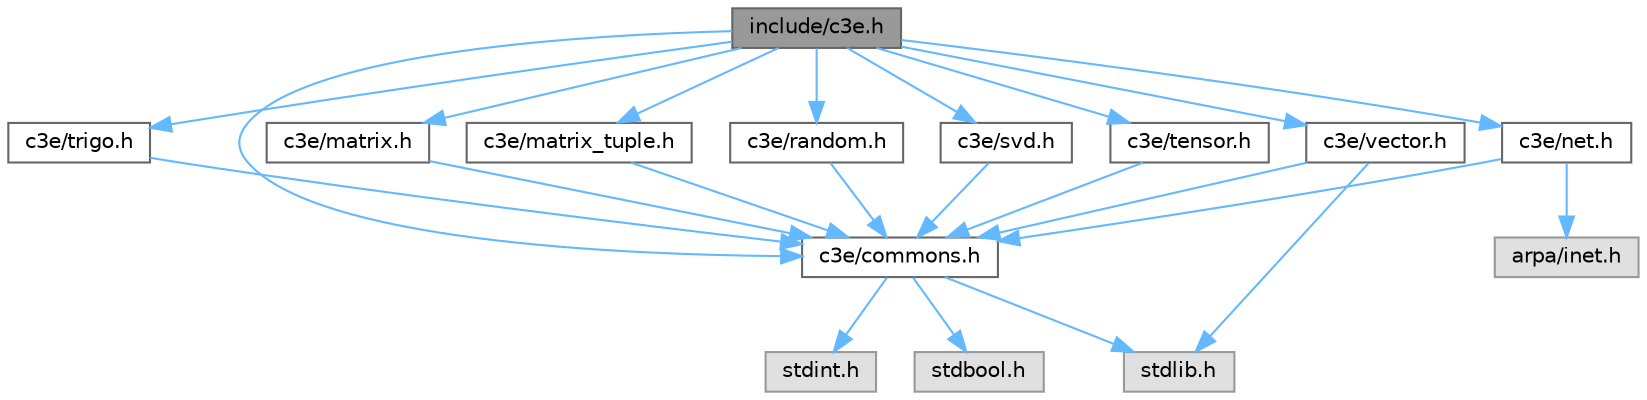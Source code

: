 digraph "include/c3e.h"
{
 // LATEX_PDF_SIZE
  bgcolor="transparent";
  edge [fontname=Helvetica,fontsize=10,labelfontname=Helvetica,labelfontsize=10];
  node [fontname=Helvetica,fontsize=10,shape=box,height=0.2,width=0.4];
  Node1 [id="Node000001",label="include/c3e.h",height=0.2,width=0.4,color="gray40", fillcolor="grey60", style="filled", fontcolor="black",tooltip="Main header file for the Complex Compute Core Engine (C3E)."];
  Node1 -> Node2 [id="edge1_Node000001_Node000002",color="steelblue1",style="solid",tooltip=" "];
  Node2 [id="Node000002",label="c3e/commons.h",height=0.2,width=0.4,color="grey40", fillcolor="white", style="filled",URL="$commons_8h.html",tooltip="Common data structures and type definitions for the C3E library."];
  Node2 -> Node3 [id="edge2_Node000002_Node000003",color="steelblue1",style="solid",tooltip=" "];
  Node3 [id="Node000003",label="stdbool.h",height=0.2,width=0.4,color="grey60", fillcolor="#E0E0E0", style="filled",tooltip=" "];
  Node2 -> Node4 [id="edge3_Node000002_Node000004",color="steelblue1",style="solid",tooltip=" "];
  Node4 [id="Node000004",label="stdint.h",height=0.2,width=0.4,color="grey60", fillcolor="#E0E0E0", style="filled",tooltip=" "];
  Node2 -> Node5 [id="edge4_Node000002_Node000005",color="steelblue1",style="solid",tooltip=" "];
  Node5 [id="Node000005",label="stdlib.h",height=0.2,width=0.4,color="grey60", fillcolor="#E0E0E0", style="filled",tooltip=" "];
  Node1 -> Node6 [id="edge5_Node000001_Node000006",color="steelblue1",style="solid",tooltip=" "];
  Node6 [id="Node000006",label="c3e/matrix.h",height=0.2,width=0.4,color="grey40", fillcolor="white", style="filled",URL="$matrix_8h.html",tooltip="Matrix operations for the Complex Compute Core Engine (C3E) framework."];
  Node6 -> Node2 [id="edge6_Node000006_Node000002",color="steelblue1",style="solid",tooltip=" "];
  Node1 -> Node7 [id="edge7_Node000001_Node000007",color="steelblue1",style="solid",tooltip=" "];
  Node7 [id="Node000007",label="c3e/matrix_tuple.h",height=0.2,width=0.4,color="grey40", fillcolor="white", style="filled",URL="$matrix__tuple_8h.html",tooltip="Defines functions and structures for matrix tuple operations in C3E."];
  Node7 -> Node2 [id="edge8_Node000007_Node000002",color="steelblue1",style="solid",tooltip=" "];
  Node1 -> Node8 [id="edge9_Node000001_Node000008",color="steelblue1",style="solid",tooltip=" "];
  Node8 [id="Node000008",label="c3e/net.h",height=0.2,width=0.4,color="grey40", fillcolor="white", style="filled",URL="$net_8h.html",tooltip="Network communication utilities for the C3E library."];
  Node8 -> Node9 [id="edge10_Node000008_Node000009",color="steelblue1",style="solid",tooltip=" "];
  Node9 [id="Node000009",label="arpa/inet.h",height=0.2,width=0.4,color="grey60", fillcolor="#E0E0E0", style="filled",tooltip=" "];
  Node8 -> Node2 [id="edge11_Node000008_Node000002",color="steelblue1",style="solid",tooltip=" "];
  Node1 -> Node10 [id="edge12_Node000001_Node000010",color="steelblue1",style="solid",tooltip=" "];
  Node10 [id="Node000010",label="c3e/random.h",height=0.2,width=0.4,color="grey40", fillcolor="white", style="filled",URL="$random_8h.html",tooltip="Random number generation utilities for the C3E library."];
  Node10 -> Node2 [id="edge13_Node000010_Node000002",color="steelblue1",style="solid",tooltip=" "];
  Node1 -> Node11 [id="edge14_Node000001_Node000011",color="steelblue1",style="solid",tooltip=" "];
  Node11 [id="Node000011",label="c3e/svd.h",height=0.2,width=0.4,color="grey40", fillcolor="white", style="filled",URL="$svd_8h.html",tooltip="Functions for Singular Value Decomposition (SVD) in the C3E library."];
  Node11 -> Node2 [id="edge15_Node000011_Node000002",color="steelblue1",style="solid",tooltip=" "];
  Node1 -> Node12 [id="edge16_Node000001_Node000012",color="steelblue1",style="solid",tooltip=" "];
  Node12 [id="Node000012",label="c3e/tensor.h",height=0.2,width=0.4,color="grey40", fillcolor="white", style="filled",URL="$tensor_8h.html",tooltip="Functions for tensor operations in the C3E library."];
  Node12 -> Node2 [id="edge17_Node000012_Node000002",color="steelblue1",style="solid",tooltip=" "];
  Node1 -> Node13 [id="edge18_Node000001_Node000013",color="steelblue1",style="solid",tooltip=" "];
  Node13 [id="Node000013",label="c3e/trigo.h",height=0.2,width=0.4,color="grey40", fillcolor="white", style="filled",URL="$trigo_8h.html",tooltip="Trigonometric and special functions for the C3E library."];
  Node13 -> Node2 [id="edge19_Node000013_Node000002",color="steelblue1",style="solid",tooltip=" "];
  Node1 -> Node14 [id="edge20_Node000001_Node000014",color="steelblue1",style="solid",tooltip=" "];
  Node14 [id="Node000014",label="c3e/vector.h",height=0.2,width=0.4,color="grey40", fillcolor="white", style="filled",URL="$vector_8h.html",tooltip="Vector operations and utilities for the C3E library."];
  Node14 -> Node2 [id="edge21_Node000014_Node000002",color="steelblue1",style="solid",tooltip=" "];
  Node14 -> Node5 [id="edge22_Node000014_Node000005",color="steelblue1",style="solid",tooltip=" "];
}
